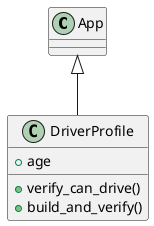 @startuml
'https://plantuml.com/salt

class App
App <|-- DriverProfile
class DriverProfile
{
    +age
    +verify_can_drive()
    +build_and_verify()
}
@enduml